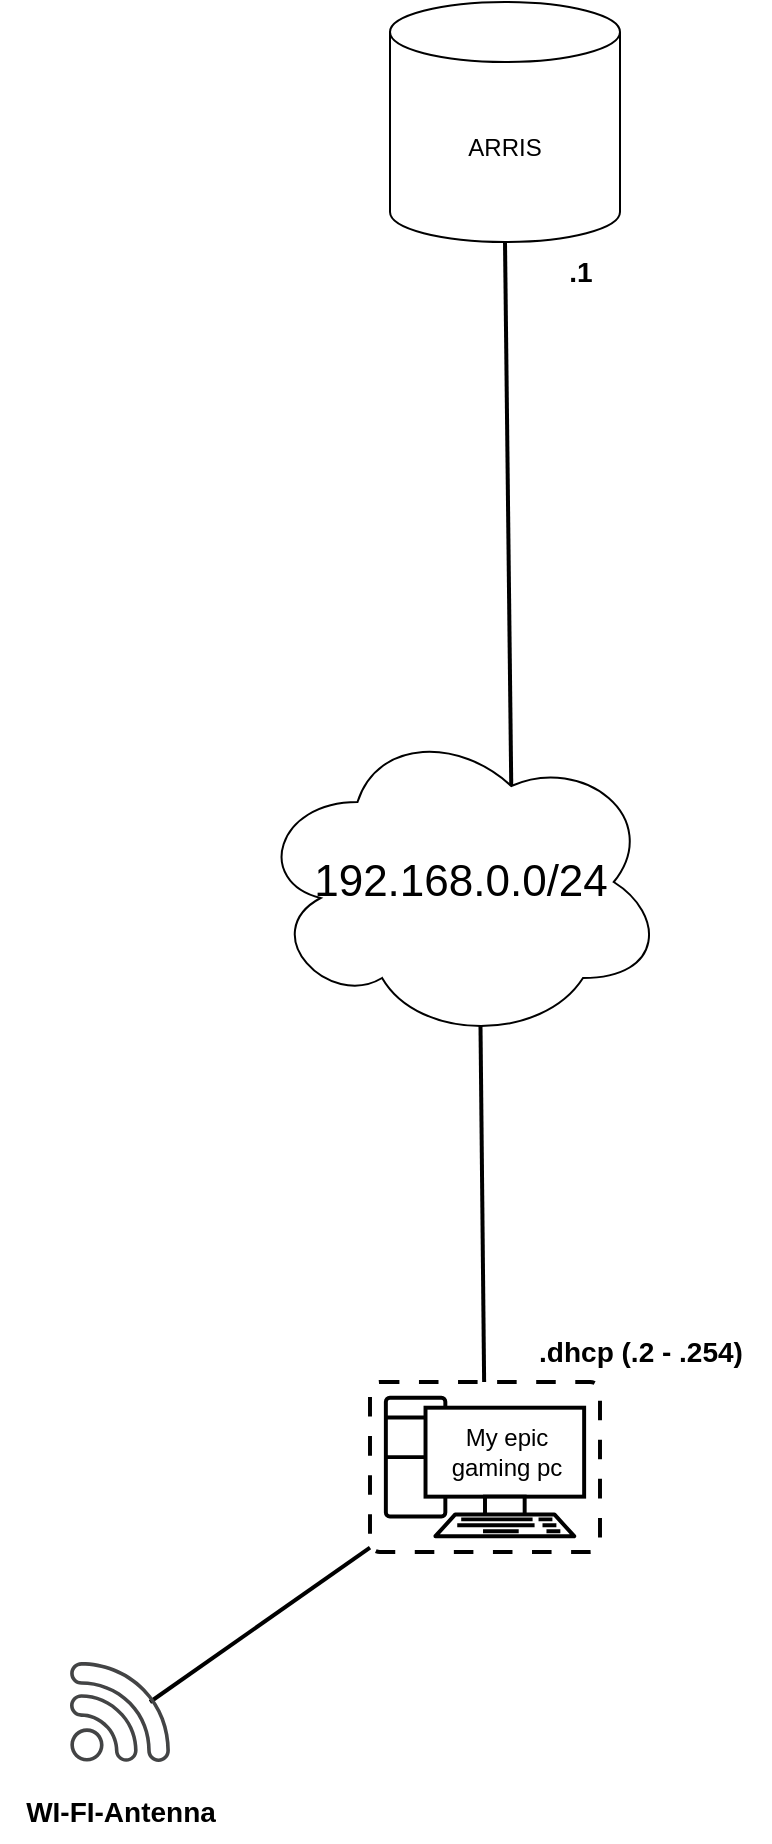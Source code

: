 <mxfile version="20.7.4" type="device"><diagram id="zlE7EfHC3uJZHTirEJk4" name="Sivu-1"><mxGraphModel dx="1356" dy="1267" grid="1" gridSize="10" guides="1" tooltips="1" connect="1" arrows="1" fold="1" page="1" pageScale="1" pageWidth="827" pageHeight="1169" math="0" shadow="0"><root><mxCell id="0"/><mxCell id="1" parent="0"/><mxCell id="J6bviwjaCZvH1x0gyfkd-2" value="ARRIS" style="shape=cylinder3;whiteSpace=wrap;html=1;boundedLbl=1;backgroundOutline=1;size=15;direction=east;flipH=0;flipV=0;" parent="1" vertex="1"><mxGeometry x="1310" y="120" width="115" height="120" as="geometry"/></mxCell><mxCell id="J6bviwjaCZvH1x0gyfkd-3" value="" style="endArrow=none;html=1;rounded=0;strokeWidth=2;entryX=0.5;entryY=1;entryDx=0;entryDy=0;entryPerimeter=0;exitX=0.625;exitY=0.2;exitDx=0;exitDy=0;exitPerimeter=0;" parent="1" source="nguV96JJ-WaIoTbOwGxV-3" edge="1" target="J6bviwjaCZvH1x0gyfkd-2"><mxGeometry width="50" height="50" relative="1" as="geometry"><mxPoint x="1370" y="530" as="sourcePoint"/><mxPoint x="1358.47" y="250" as="targetPoint"/></mxGeometry></mxCell><mxCell id="E9EGdFYbZUYpMr5lSJD9-1" value="" style="group;movable=0;resizable=0;rotatable=0;deletable=0;editable=0;connectable=0;" parent="1" vertex="1" connectable="0"><mxGeometry x="1220" y="810" width="250" height="133" as="geometry"/></mxCell><mxCell id="ue8Yyde07br9u-I7nfRF-43" value="" style="verticalAlign=top;verticalLabelPosition=bottom;labelPosition=center;align=center;html=1;outlineConnect=0;gradientDirection=north;strokeWidth=2;shape=mxgraph.networks.virtual_pc;fillStyle=auto;labelBackgroundColor=none;" parent="E9EGdFYbZUYpMr5lSJD9-1" vertex="1"><mxGeometry x="80" width="115" height="85" as="geometry"/></mxCell><mxCell id="ue8Yyde07br9u-I7nfRF-49" value="My epic&lt;br&gt;gaming pc" style="text;html=1;align=center;verticalAlign=middle;resizable=0;points=[];autosize=1;strokeColor=none;fillColor=none;" parent="E9EGdFYbZUYpMr5lSJD9-1" vertex="1"><mxGeometry x="107.5" y="15" width="80" height="40" as="geometry"/></mxCell><mxCell id="PitknVGZyD9YjANtIPvi-2" value="" style="endArrow=none;html=1;rounded=0;strokeWidth=2;" edge="1" parent="1" target="ue8Yyde07br9u-I7nfRF-43"><mxGeometry width="50" height="50" relative="1" as="geometry"><mxPoint x="1190" y="970" as="sourcePoint"/><mxPoint x="1280.0" y="910.0" as="targetPoint"/></mxGeometry></mxCell><mxCell id="PitknVGZyD9YjANtIPvi-3" value="WI-FI-Antenna" style="text;html=1;align=center;verticalAlign=middle;resizable=0;points=[];autosize=1;strokeColor=none;fillColor=none;fontSize=14;fontStyle=1" vertex="1" parent="1"><mxGeometry x="1115" y="1010" width="120" height="30" as="geometry"/></mxCell><mxCell id="PitknVGZyD9YjANtIPvi-5" value="" style="sketch=0;pointerEvents=1;shadow=0;dashed=0;html=1;strokeColor=none;fillColor=#434445;aspect=fixed;labelPosition=center;verticalLabelPosition=bottom;verticalAlign=top;align=center;outlineConnect=0;shape=mxgraph.vvd.wi_fi;" vertex="1" parent="1"><mxGeometry x="1150" y="950" width="50" height="50" as="geometry"/></mxCell><mxCell id="nguV96JJ-WaIoTbOwGxV-3" value="192.168.0.0/24" style="ellipse;shape=cloud;whiteSpace=wrap;html=1;fontSize=22;" vertex="1" parent="1"><mxGeometry x="1242.5" y="480" width="205" height="160" as="geometry"/></mxCell><mxCell id="nguV96JJ-WaIoTbOwGxV-4" value="" style="endArrow=none;html=1;rounded=0;strokeWidth=2;entryX=0.55;entryY=0.95;entryDx=0;entryDy=0;entryPerimeter=0;" edge="1" parent="1" source="ue8Yyde07br9u-I7nfRF-43" target="nguV96JJ-WaIoTbOwGxV-3"><mxGeometry width="50" height="50" relative="1" as="geometry"><mxPoint x="1500.005" y="932" as="sourcePoint"/><mxPoint x="1500.35" y="660" as="targetPoint"/></mxGeometry></mxCell><mxCell id="nguV96JJ-WaIoTbOwGxV-7" value=".dhcp (.2 - .254)" style="text;html=1;align=center;verticalAlign=middle;resizable=0;points=[];autosize=1;strokeColor=none;fillColor=none;fontSize=14;fontStyle=1" vertex="1" parent="1"><mxGeometry x="1370" y="780" width="130" height="30" as="geometry"/></mxCell><mxCell id="nguV96JJ-WaIoTbOwGxV-8" value=".1" style="text;html=1;align=center;verticalAlign=middle;resizable=0;points=[];autosize=1;strokeColor=none;fillColor=none;fontSize=14;fontStyle=1" vertex="1" parent="1"><mxGeometry x="1385" y="240" width="40" height="30" as="geometry"/></mxCell></root></mxGraphModel></diagram></mxfile>